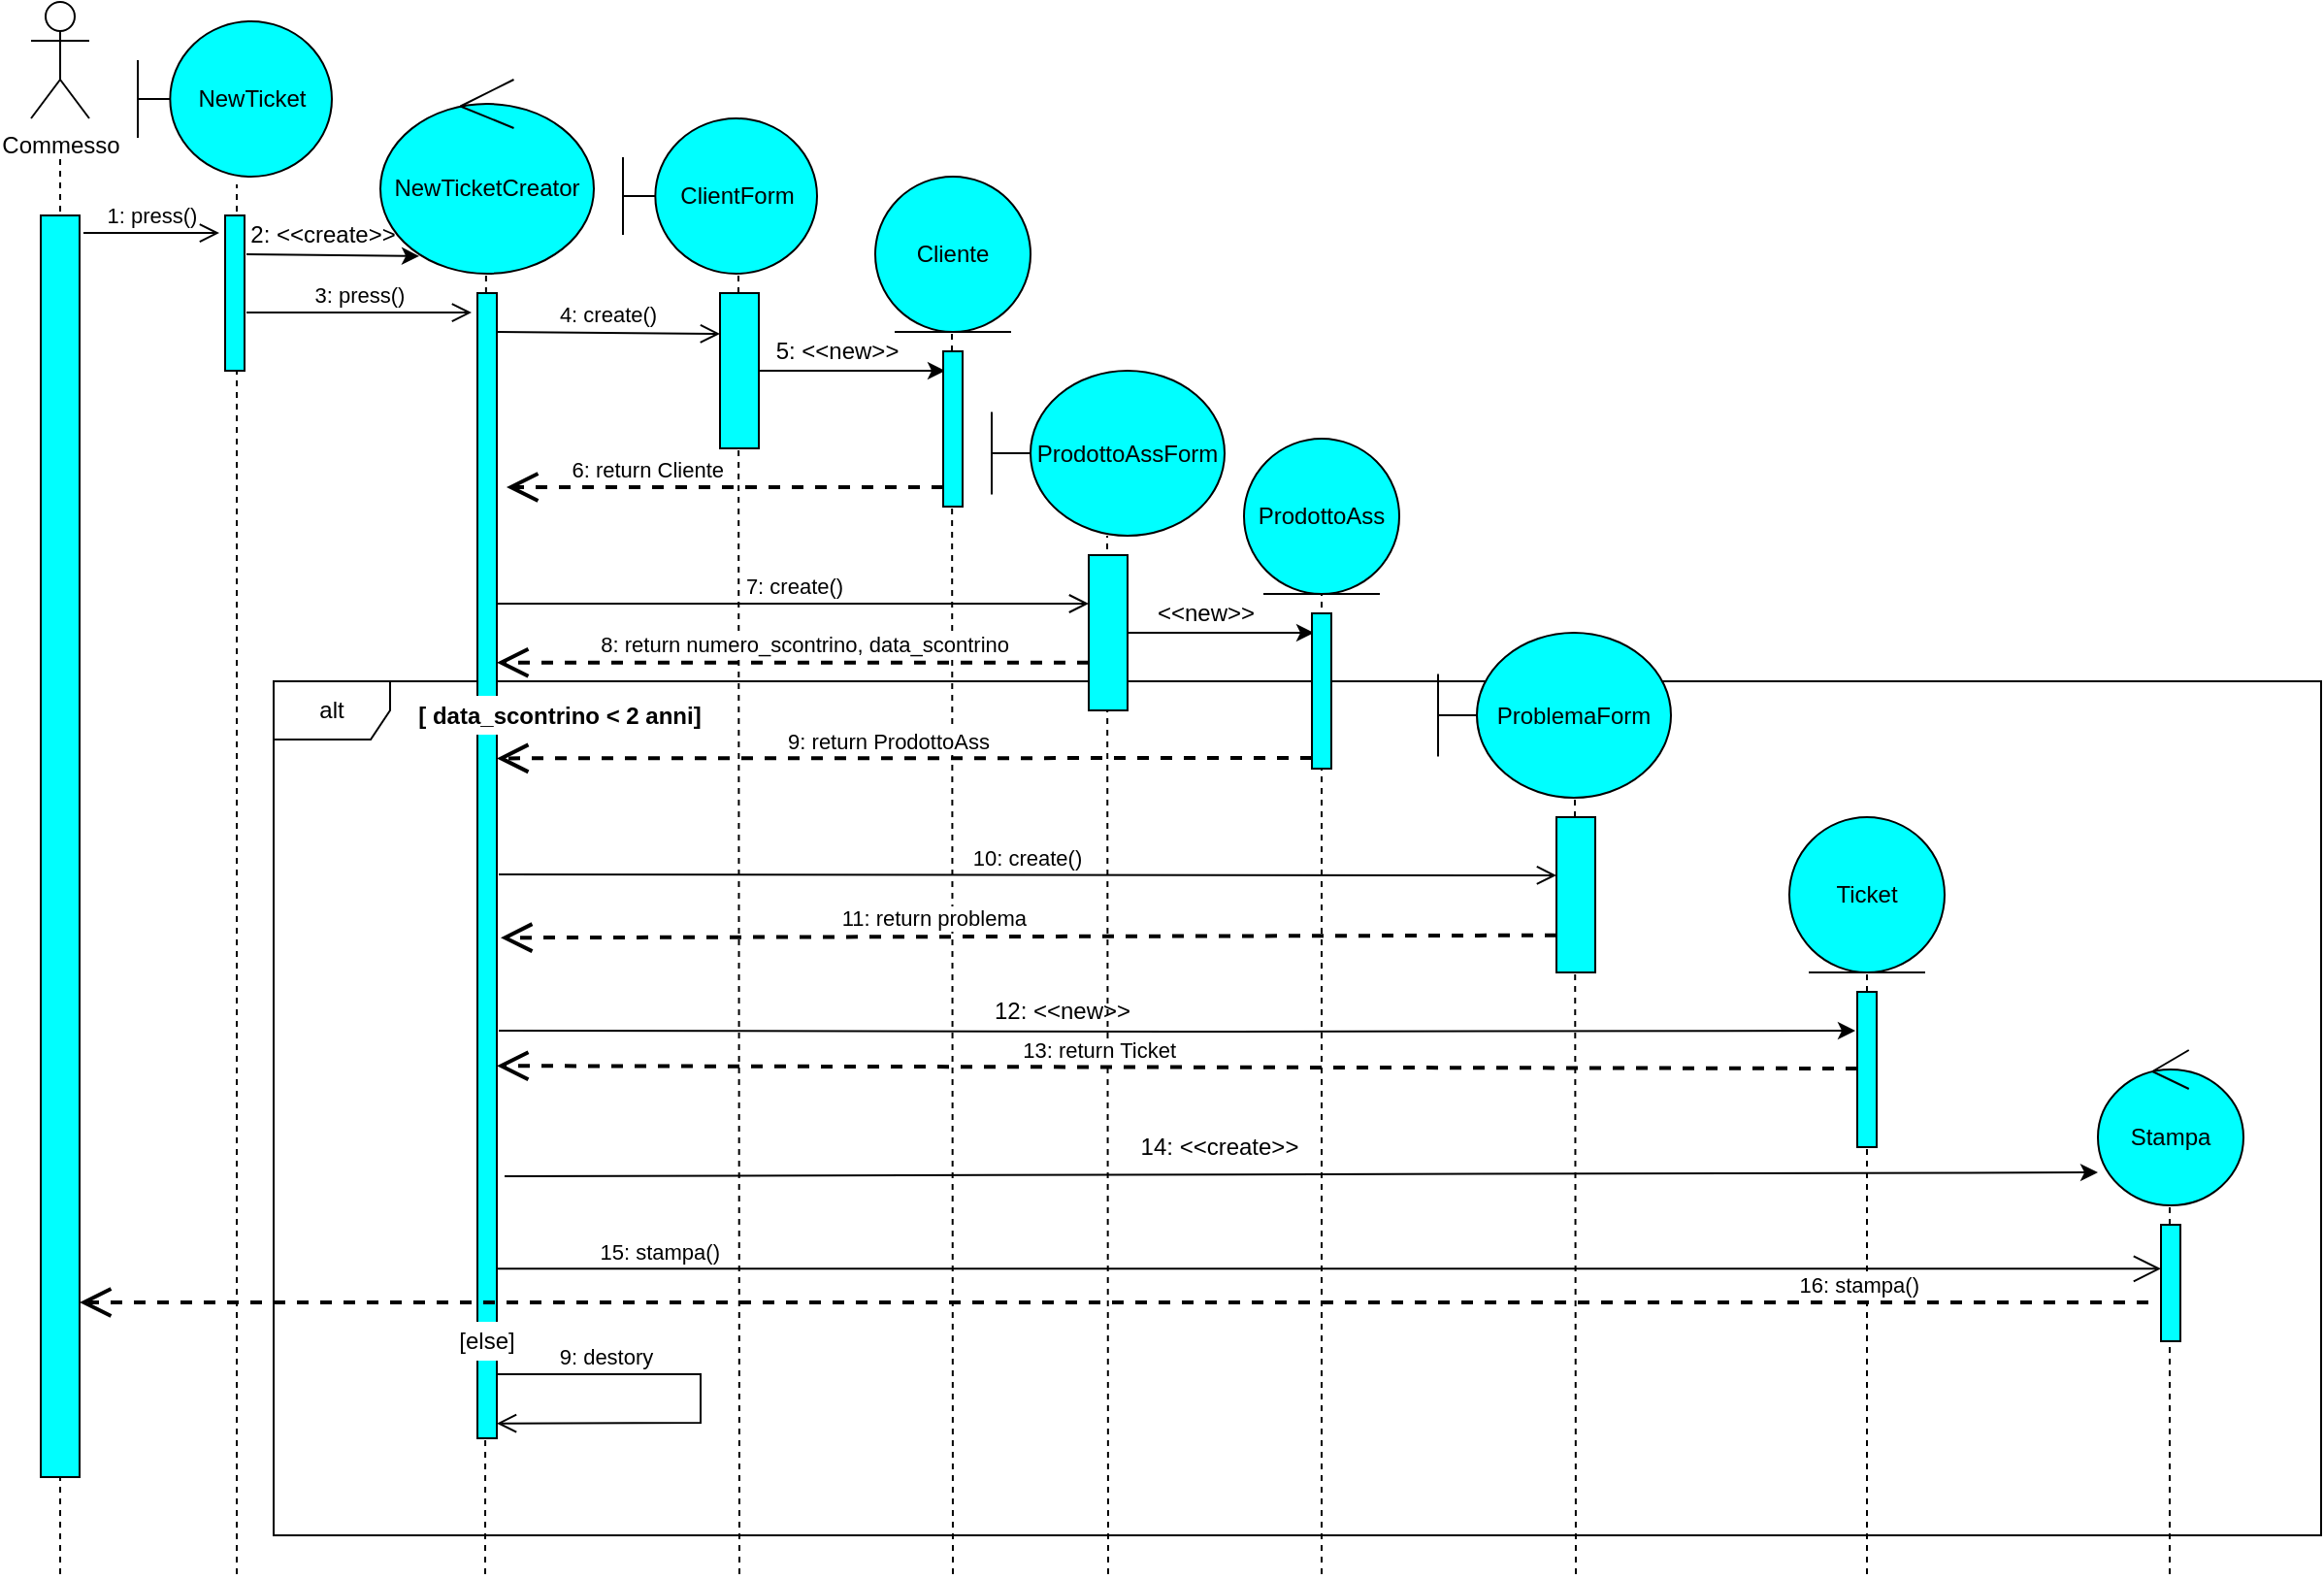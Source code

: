 <mxfile version="13.10.1" type="device"><diagram name="Page-1" id="13e1069c-82ec-6db2-03f1-153e76fe0fe0"><mxGraphModel dx="1422" dy="705" grid="1" gridSize="10" guides="1" tooltips="1" connect="1" arrows="1" fold="1" page="1" pageScale="1" pageWidth="1100" pageHeight="850" background="#ffffff" math="0" shadow="0"><root><mxCell id="0"/><mxCell id="1" parent="0"/><mxCell id="YjulRBOJpZ4opozoBegh-46" value="alt" style="shape=umlFrame;whiteSpace=wrap;html=1;sketch=0;direction=east;" parent="1" vertex="1"><mxGeometry x="190" y="380" width="1055" height="440" as="geometry"/></mxCell><mxCell id="lIuydwBpHKIJCZcJfAYn-12" value="" style="endArrow=none;dashed=1;html=1;strokeWidth=1;fillColor=#00FFFF;" parent="1" source="YjulRBOJpZ4opozoBegh-53" edge="1"><mxGeometry width="50" height="50" relative="1" as="geometry"><mxPoint x="1167" y="840" as="sourcePoint"/><mxPoint x="1167" y="625" as="targetPoint"/></mxGeometry></mxCell><mxCell id="lIuydwBpHKIJCZcJfAYn-11" value="" style="endArrow=none;dashed=1;html=1;strokeWidth=1;entryX=0.5;entryY=1;entryDx=0;entryDy=0;fillColor=#00FFFF;" parent="1" target="YjulRBOJpZ4opozoBegh-38" edge="1"><mxGeometry width="50" height="50" relative="1" as="geometry"><mxPoint x="1011" y="840" as="sourcePoint"/><mxPoint x="1010.5" y="530" as="targetPoint"/></mxGeometry></mxCell><mxCell id="lIuydwBpHKIJCZcJfAYn-10" value="" style="endArrow=none;dashed=1;html=1;strokeWidth=1;fillColor=#00FFFF;" parent="1" edge="1"><mxGeometry width="50" height="50" relative="1" as="geometry"><mxPoint x="861" y="840" as="sourcePoint"/><mxPoint x="860.5" y="440" as="targetPoint"/></mxGeometry></mxCell><mxCell id="lIuydwBpHKIJCZcJfAYn-9" value="" style="endArrow=none;dashed=1;html=1;strokeWidth=1;entryX=0.5;entryY=1;entryDx=0;entryDy=0;fillColor=#00FFFF;" parent="1" target="YjulRBOJpZ4opozoBegh-19" edge="1"><mxGeometry width="50" height="50" relative="1" as="geometry"><mxPoint x="730" y="840" as="sourcePoint"/><mxPoint x="729.5" y="335" as="targetPoint"/></mxGeometry></mxCell><mxCell id="lIuydwBpHKIJCZcJfAYn-8" value="" style="endArrow=none;dashed=1;html=1;strokeWidth=1;fillColor=#00FFFF;" parent="1" edge="1"><mxGeometry width="50" height="50" relative="1" as="geometry"><mxPoint x="620" y="840" as="sourcePoint"/><mxPoint x="619.5" y="305" as="targetPoint"/></mxGeometry></mxCell><mxCell id="lIuydwBpHKIJCZcJfAYn-7" value="" style="endArrow=none;dashed=1;html=1;strokeWidth=1;fillColor=#00FFFF;" parent="1" edge="1"><mxGeometry width="50" height="50" relative="1" as="geometry"><mxPoint x="540" y="840" as="sourcePoint"/><mxPoint x="539.5" y="200" as="targetPoint"/></mxGeometry></mxCell><mxCell id="lIuydwBpHKIJCZcJfAYn-6" value="" style="endArrow=none;dashed=1;html=1;strokeWidth=1;fillColor=#00FFFF;" parent="1" edge="1"><mxGeometry width="50" height="50" relative="1" as="geometry"><mxPoint x="430" y="840" as="sourcePoint"/><mxPoint x="429.5" y="169" as="targetPoint"/></mxGeometry></mxCell><mxCell id="lIuydwBpHKIJCZcJfAYn-5" value="" style="endArrow=none;dashed=1;html=1;entryX=0.495;entryY=1;entryDx=0;entryDy=0;entryPerimeter=0;strokeWidth=1;fillColor=#00FFFF;" parent="1" target="YjulRBOJpZ4opozoBegh-44" edge="1"><mxGeometry width="50" height="50" relative="1" as="geometry"><mxPoint x="299" y="840" as="sourcePoint"/><mxPoint x="299.5" y="124.35" as="targetPoint"/></mxGeometry></mxCell><mxCell id="lIuydwBpHKIJCZcJfAYn-4" value="" style="endArrow=none;dashed=1;html=1;entryX=0.51;entryY=1.05;entryDx=0;entryDy=0;entryPerimeter=0;strokeWidth=1;fillColor=#00FFFF;" parent="1" target="YjulRBOJpZ4opozoBegh-1" edge="1"><mxGeometry width="50" height="50" relative="1" as="geometry"><mxPoint x="171" y="840" as="sourcePoint"/><mxPoint x="90" y="120" as="targetPoint"/></mxGeometry></mxCell><mxCell id="lIuydwBpHKIJCZcJfAYn-3" value="" style="endArrow=none;dashed=1;html=1;jumpSize=15;jumpStyle=none;strokeWidth=1;" parent="1" edge="1"><mxGeometry width="50" height="50" relative="1" as="geometry"><mxPoint x="80" y="840" as="sourcePoint"/><mxPoint x="80" y="110" as="targetPoint"/></mxGeometry></mxCell><mxCell id="YjulRBOJpZ4opozoBegh-1" value="NewTicket" style="shape=umlBoundary;whiteSpace=wrap;html=1;fillColor=#00FFFF;" parent="1" vertex="1"><mxGeometry x="120" y="40" width="100" height="80" as="geometry"/></mxCell><mxCell id="YjulRBOJpZ4opozoBegh-2" value="" style="html=1;points=[];perimeter=orthogonalPerimeter;fillColor=#00FFFF;" parent="1" vertex="1"><mxGeometry x="70" y="140" width="20" height="650" as="geometry"/></mxCell><mxCell id="YjulRBOJpZ4opozoBegh-3" value="Commesso" style="shape=umlActor;verticalLabelPosition=bottom;verticalAlign=top;html=1;" parent="1" vertex="1"><mxGeometry x="65" y="30" width="30" height="60" as="geometry"/></mxCell><mxCell id="YjulRBOJpZ4opozoBegh-6" value="1: press()" style="html=1;verticalAlign=bottom;startArrow=none;startFill=0;endArrow=open;startSize=6;endSize=8;entryX=-0.3;entryY=0.113;entryDx=0;entryDy=0;entryPerimeter=0;" parent="1" target="YjulRBOJpZ4opozoBegh-42" edge="1"><mxGeometry width="80" relative="1" as="geometry"><mxPoint x="92" y="149" as="sourcePoint"/><mxPoint x="160" y="179" as="targetPoint"/><Array as="points"/></mxGeometry></mxCell><mxCell id="YjulRBOJpZ4opozoBegh-7" value="" style="html=1;points=[];perimeter=orthogonalPerimeter;fillColor=#00FFFF;" parent="1" vertex="1"><mxGeometry x="295" y="180" width="10" height="590" as="geometry"/></mxCell><mxCell id="YjulRBOJpZ4opozoBegh-8" value="4: create()" style="html=1;verticalAlign=bottom;startArrow=none;startFill=0;endArrow=open;startSize=6;endSize=8;exitX=1.1;exitY=0.085;exitDx=0;exitDy=0;exitPerimeter=0;fillColor=#00FFFF;" parent="1" edge="1"><mxGeometry width="80" relative="1" as="geometry"><mxPoint x="305" y="200.0" as="sourcePoint"/><mxPoint x="420" y="201" as="targetPoint"/></mxGeometry></mxCell><mxCell id="YjulRBOJpZ4opozoBegh-9" value="ClientForm" style="shape=umlBoundary;whiteSpace=wrap;html=1;fillColor=#00FFFF;" parent="1" vertex="1"><mxGeometry x="370" y="90" width="100" height="80" as="geometry"/></mxCell><mxCell id="YjulRBOJpZ4opozoBegh-12" value="" style="edgeStyle=orthogonalEdgeStyle;rounded=0;orthogonalLoop=1;jettySize=auto;html=1;entryX=0.1;entryY=0.125;entryDx=0;entryDy=0;entryPerimeter=0;fillColor=#00FFFF;" parent="1" source="YjulRBOJpZ4opozoBegh-10" target="YjulRBOJpZ4opozoBegh-13" edge="1"><mxGeometry relative="1" as="geometry"/></mxCell><mxCell id="YjulRBOJpZ4opozoBegh-10" value="" style="html=1;points=[];perimeter=orthogonalPerimeter;fillColor=#00FFFF;" parent="1" vertex="1"><mxGeometry x="420" y="180" width="20" height="80" as="geometry"/></mxCell><mxCell id="YjulRBOJpZ4opozoBegh-11" value="Cliente" style="ellipse;shape=umlEntity;whiteSpace=wrap;html=1;fillColor=#00FFFF;" parent="1" vertex="1"><mxGeometry x="500" y="120" width="80" height="80" as="geometry"/></mxCell><mxCell id="YjulRBOJpZ4opozoBegh-13" value="" style="html=1;points=[];perimeter=orthogonalPerimeter;fillColor=#00FFFF;" parent="1" vertex="1"><mxGeometry x="535" y="210" width="10" height="80" as="geometry"/></mxCell><mxCell id="YjulRBOJpZ4opozoBegh-14" value="5: &amp;lt;&amp;lt;new&amp;gt;&amp;gt;" style="text;html=1;align=center;verticalAlign=middle;resizable=0;points=[];autosize=1;" parent="1" vertex="1"><mxGeometry x="440" y="200" width="80" height="20" as="geometry"/></mxCell><mxCell id="YjulRBOJpZ4opozoBegh-15" value="7: create()" style="html=1;verticalAlign=bottom;startArrow=none;startFill=0;endArrow=open;startSize=6;endSize=8;exitX=1.1;exitY=0.085;exitDx=0;exitDy=0;exitPerimeter=0;fillColor=#00FFFF;" parent="1" target="YjulRBOJpZ4opozoBegh-18" edge="1"><mxGeometry width="80" relative="1" as="geometry"><mxPoint x="305" y="340" as="sourcePoint"/><mxPoint x="580" y="341" as="targetPoint"/></mxGeometry></mxCell><mxCell id="YjulRBOJpZ4opozoBegh-16" value="ProdottoAssForm" style="shape=umlBoundary;whiteSpace=wrap;html=1;fillColor=#00FFFF;" parent="1" vertex="1"><mxGeometry x="560" y="220" width="120" height="85" as="geometry"/></mxCell><mxCell id="YjulRBOJpZ4opozoBegh-17" value="" style="edgeStyle=orthogonalEdgeStyle;rounded=0;orthogonalLoop=1;jettySize=auto;html=1;entryX=0.1;entryY=0.125;entryDx=0;entryDy=0;entryPerimeter=0;fillColor=#00FFFF;" parent="1" source="YjulRBOJpZ4opozoBegh-18" target="YjulRBOJpZ4opozoBegh-20" edge="1"><mxGeometry relative="1" as="geometry"/></mxCell><mxCell id="YjulRBOJpZ4opozoBegh-18" value="" style="html=1;points=[];perimeter=orthogonalPerimeter;fillColor=#00FFFF;" parent="1" vertex="1"><mxGeometry x="610" y="315" width="20" height="80" as="geometry"/></mxCell><mxCell id="YjulRBOJpZ4opozoBegh-19" value="ProdottoAss" style="ellipse;shape=umlEntity;whiteSpace=wrap;html=1;fillColor=#00FFFF;" parent="1" vertex="1"><mxGeometry x="690" y="255" width="80" height="80" as="geometry"/></mxCell><mxCell id="YjulRBOJpZ4opozoBegh-20" value="" style="html=1;points=[];perimeter=orthogonalPerimeter;fillColor=#00FFFF;" parent="1" vertex="1"><mxGeometry x="725" y="345" width="10" height="80" as="geometry"/></mxCell><mxCell id="YjulRBOJpZ4opozoBegh-21" value="&amp;lt;&amp;lt;new&amp;gt;&amp;gt;" style="text;html=1;align=center;verticalAlign=middle;resizable=0;points=[];autosize=1;" parent="1" vertex="1"><mxGeometry x="635" y="335" width="70" height="20" as="geometry"/></mxCell><mxCell id="YjulRBOJpZ4opozoBegh-22" value="6: return Cliente" style="endArrow=open;endSize=12;dashed=1;html=1;labelPosition=left;verticalLabelPosition=top;align=right;verticalAlign=bottom;exitX=0;exitY=0.875;exitDx=0;exitDy=0;exitPerimeter=0;strokeWidth=2;fillColor=#00FFFF;" parent="1" source="YjulRBOJpZ4opozoBegh-13" edge="1"><mxGeometry width="160" relative="1" as="geometry"><mxPoint x="460" y="310" as="sourcePoint"/><mxPoint x="310" y="280" as="targetPoint"/></mxGeometry></mxCell><mxCell id="YjulRBOJpZ4opozoBegh-23" value="9: return ProdottoAss" style="endArrow=open;endSize=12;dashed=1;html=1;entryX=1;entryY=0.659;entryDx=0;entryDy=0;entryPerimeter=0;labelPosition=left;verticalLabelPosition=top;align=right;verticalAlign=bottom;strokeWidth=2;fillColor=#00FFFF;" parent="1" edge="1"><mxGeometry x="-0.214" width="160" relative="1" as="geometry"><mxPoint x="725" y="419.5" as="sourcePoint"/><mxPoint x="305" y="419.69" as="targetPoint"/><mxPoint as="offset"/></mxGeometry></mxCell><mxCell id="YjulRBOJpZ4opozoBegh-24" value="ProblemaForm" style="shape=umlBoundary;whiteSpace=wrap;html=1;fillColor=#00FFFF;" parent="1" vertex="1"><mxGeometry x="790" y="355" width="120" height="85" as="geometry"/></mxCell><mxCell id="YjulRBOJpZ4opozoBegh-25" value="" style="html=1;points=[];perimeter=orthogonalPerimeter;fillColor=#00FFFF;" parent="1" vertex="1"><mxGeometry x="851" y="450" width="20" height="80" as="geometry"/></mxCell><mxCell id="YjulRBOJpZ4opozoBegh-26" value="10: create()" style="html=1;verticalAlign=bottom;startArrow=none;startFill=0;endArrow=open;startSize=6;endSize=8;exitX=1.1;exitY=0.085;exitDx=0;exitDy=0;exitPerimeter=0;fillColor=#00FFFF;" parent="1" edge="1"><mxGeometry width="80" relative="1" as="geometry"><mxPoint x="306" y="479.5" as="sourcePoint"/><mxPoint x="851" y="480" as="targetPoint"/></mxGeometry></mxCell><mxCell id="YjulRBOJpZ4opozoBegh-31" value="11: return problema" style="endArrow=open;endSize=12;dashed=1;html=1;entryX=1.1;entryY=0.81;entryDx=0;entryDy=0;entryPerimeter=0;labelPosition=left;verticalLabelPosition=top;align=right;verticalAlign=bottom;strokeWidth=2;fillColor=#00FFFF;" parent="1" edge="1"><mxGeometry width="160" relative="1" as="geometry"><mxPoint x="851" y="510.85" as="sourcePoint"/><mxPoint x="307" y="512.1" as="targetPoint"/></mxGeometry></mxCell><mxCell id="YjulRBOJpZ4opozoBegh-33" value="8: return numero_scontrino, data_scontrino" style="endArrow=open;endSize=12;dashed=1;html=1;labelPosition=left;verticalLabelPosition=top;align=right;verticalAlign=bottom;strokeWidth=2;fillColor=#00FFFF;" parent="1" target="YjulRBOJpZ4opozoBegh-7" edge="1"><mxGeometry x="-0.738" width="160" relative="1" as="geometry"><mxPoint x="610" y="370.35" as="sourcePoint"/><mxPoint x="310" y="370" as="targetPoint"/><mxPoint as="offset"/></mxGeometry></mxCell><mxCell id="YjulRBOJpZ4opozoBegh-35" value="" style="edgeStyle=orthogonalEdgeStyle;rounded=0;orthogonalLoop=1;jettySize=auto;html=1;entryX=-0.1;entryY=0.25;entryDx=0;entryDy=0;entryPerimeter=0;fillColor=#00FFFF;" parent="1" target="YjulRBOJpZ4opozoBegh-39" edge="1"><mxGeometry relative="1" as="geometry"><mxPoint x="306" y="560" as="sourcePoint"/><mxPoint x="951" y="560" as="targetPoint"/></mxGeometry></mxCell><mxCell id="YjulRBOJpZ4opozoBegh-36" value="12: &amp;lt;&amp;lt;new&amp;gt;&amp;gt;" style="text;html=1;align=center;verticalAlign=middle;resizable=0;points=[];autosize=1;" parent="1" vertex="1"><mxGeometry x="551" y="540" width="90" height="20" as="geometry"/></mxCell><mxCell id="YjulRBOJpZ4opozoBegh-38" value="Ticket" style="ellipse;shape=umlEntity;whiteSpace=wrap;html=1;fillColor=#00FFFF;" parent="1" vertex="1"><mxGeometry x="971" y="450" width="80" height="80" as="geometry"/></mxCell><mxCell id="YjulRBOJpZ4opozoBegh-39" value="" style="html=1;points=[];perimeter=orthogonalPerimeter;fillColor=#00FFFF;" parent="1" vertex="1"><mxGeometry x="1006" y="540" width="10" height="80" as="geometry"/></mxCell><mxCell id="YjulRBOJpZ4opozoBegh-40" value="13: return Ticket" style="endArrow=open;endSize=12;dashed=1;html=1;labelPosition=left;verticalLabelPosition=top;align=right;verticalAlign=bottom;entryX=0.9;entryY=0.971;entryDx=0;entryDy=0;entryPerimeter=0;strokeWidth=2;fillColor=#00FFFF;" parent="1" edge="1"><mxGeometry width="160" relative="1" as="geometry"><mxPoint x="1006" y="579.5" as="sourcePoint"/><mxPoint x="305" y="578.11" as="targetPoint"/></mxGeometry></mxCell><mxCell id="YjulRBOJpZ4opozoBegh-42" value="" style="html=1;points=[];perimeter=orthogonalPerimeter;fillColor=#00FFFF;" parent="1" vertex="1"><mxGeometry x="165" y="140" width="10" height="80" as="geometry"/></mxCell><mxCell id="YjulRBOJpZ4opozoBegh-44" value="NewTicketCreator" style="ellipse;shape=umlControl;whiteSpace=wrap;html=1;fillColor=#00FFFF;" parent="1" vertex="1"><mxGeometry x="245" y="70" width="110" height="100" as="geometry"/></mxCell><mxCell id="YjulRBOJpZ4opozoBegh-45" value="3: press()" style="html=1;verticalAlign=bottom;startArrow=none;startFill=0;endArrow=open;startSize=6;endSize=8;entryX=-0.3;entryY=0.017;entryDx=0;entryDy=0;entryPerimeter=0;fillColor=#00FFFF;" parent="1" target="YjulRBOJpZ4opozoBegh-7" edge="1"><mxGeometry width="80" relative="1" as="geometry"><mxPoint x="176" y="190" as="sourcePoint"/><mxPoint x="175" y="189.1" as="targetPoint"/><Array as="points"/></mxGeometry></mxCell><mxCell id="YjulRBOJpZ4opozoBegh-47" value="&lt;b&gt;[ data_scontrino &amp;lt; 2 anni]&lt;/b&gt;" style="text;html=1;align=center;verticalAlign=middle;whiteSpace=wrap;rounded=0;sketch=0;fillColor=#ffffff;" parent="1" vertex="1"><mxGeometry x="255" y="387.5" width="165" height="20" as="geometry"/></mxCell><mxCell id="YjulRBOJpZ4opozoBegh-49" value="[else]" style="text;html=1;align=center;verticalAlign=middle;whiteSpace=wrap;rounded=0;sketch=0;fillColor=#ffffff;" parent="1" vertex="1"><mxGeometry x="280" y="710" width="40" height="20" as="geometry"/></mxCell><mxCell id="YjulRBOJpZ4opozoBegh-52" value="Stampa" style="ellipse;shape=umlControl;whiteSpace=wrap;html=1;fillColor=#00FFFF;" parent="1" vertex="1"><mxGeometry x="1130" y="570" width="75" height="80" as="geometry"/></mxCell><mxCell id="YjulRBOJpZ4opozoBegh-54" value="16: stampa()" style="endArrow=open;endSize=12;dashed=1;html=1;labelPosition=left;verticalLabelPosition=top;align=right;verticalAlign=bottom;strokeWidth=2;" parent="1" target="YjulRBOJpZ4opozoBegh-2" edge="1"><mxGeometry x="-0.78" width="160" relative="1" as="geometry"><mxPoint x="1156" y="700" as="sourcePoint"/><mxPoint x="1065" y="700.0" as="targetPoint"/><mxPoint as="offset"/></mxGeometry></mxCell><mxCell id="YjulRBOJpZ4opozoBegh-56" value="15: stampa()" style="endArrow=open;endSize=12;html=1;labelPosition=left;verticalLabelPosition=top;align=right;verticalAlign=bottom;exitX=1;exitY=0.852;exitDx=0;exitDy=0;exitPerimeter=0;fillColor=#00FFFF;" parent="1" source="YjulRBOJpZ4opozoBegh-7" target="YjulRBOJpZ4opozoBegh-53" edge="1"><mxGeometry x="-0.731" width="160" relative="1" as="geometry"><mxPoint x="1016" y="589.5" as="sourcePoint"/><mxPoint x="315" y="588.11" as="targetPoint"/><mxPoint as="offset"/></mxGeometry></mxCell><mxCell id="YjulRBOJpZ4opozoBegh-50" value="9: destory" style="html=1;verticalAlign=bottom;startArrow=none;startFill=0;endArrow=open;startSize=6;endSize=8;entryX=1;entryY=0.987;entryDx=0;entryDy=0;entryPerimeter=0;rounded=0;fillColor=#00FFFF;" parent="1" target="YjulRBOJpZ4opozoBegh-7" edge="1"><mxGeometry x="-0.524" width="80" relative="1" as="geometry"><mxPoint x="305" y="737" as="sourcePoint"/><mxPoint x="425" y="650.96" as="targetPoint"/><Array as="points"><mxPoint x="410" y="737"/><mxPoint x="410" y="762"/></Array><mxPoint as="offset"/></mxGeometry></mxCell><mxCell id="lIuydwBpHKIJCZcJfAYn-13" value="" style="endArrow=classic;html=1;strokeWidth=1;exitX=1.1;exitY=0.25;exitDx=0;exitDy=0;exitPerimeter=0;entryX=0.182;entryY=0.91;entryDx=0;entryDy=0;entryPerimeter=0;fillColor=#00FFFF;" parent="1" source="YjulRBOJpZ4opozoBegh-42" target="YjulRBOJpZ4opozoBegh-44" edge="1"><mxGeometry width="50" height="50" relative="1" as="geometry"><mxPoint x="570" y="360" as="sourcePoint"/><mxPoint x="240" y="149" as="targetPoint"/></mxGeometry></mxCell><mxCell id="lIuydwBpHKIJCZcJfAYn-14" value="2: &amp;lt;&amp;lt;create&amp;gt;&amp;gt;" style="text;html=1;align=center;verticalAlign=middle;resizable=0;points=[];autosize=1;" parent="1" vertex="1"><mxGeometry x="170" y="140" width="90" height="20" as="geometry"/></mxCell><mxCell id="lIuydwBpHKIJCZcJfAYn-16" value="" style="endArrow=classic;html=1;strokeWidth=1;entryX=0;entryY=0.788;entryDx=0;entryDy=0;entryPerimeter=0;fillColor=#00FFFF;" parent="1" target="YjulRBOJpZ4opozoBegh-52" edge="1"><mxGeometry width="50" height="50" relative="1" as="geometry"><mxPoint x="309" y="635" as="sourcePoint"/><mxPoint x="620" y="638" as="targetPoint"/></mxGeometry></mxCell><mxCell id="lIuydwBpHKIJCZcJfAYn-17" value="14: &amp;lt;&amp;lt;create&amp;gt;&amp;gt;" style="text;html=1;align=center;verticalAlign=middle;whiteSpace=wrap;rounded=0;" parent="1" vertex="1"><mxGeometry x="635" y="610" width="85" height="20" as="geometry"/></mxCell><mxCell id="YjulRBOJpZ4opozoBegh-53" value="" style="html=1;points=[];perimeter=orthogonalPerimeter;sketch=0;fillColor=#00FFFF;" parent="1" vertex="1"><mxGeometry x="1162.5" y="660" width="10" height="60" as="geometry"/></mxCell><mxCell id="lIuydwBpHKIJCZcJfAYn-18" value="" style="endArrow=none;dashed=1;html=1;strokeWidth=1;fillColor=#00FFFF;" parent="1" target="YjulRBOJpZ4opozoBegh-53" edge="1"><mxGeometry width="50" height="50" relative="1" as="geometry"><mxPoint x="1167" y="840" as="sourcePoint"/><mxPoint x="1167" y="625" as="targetPoint"/></mxGeometry></mxCell></root></mxGraphModel></diagram></mxfile>